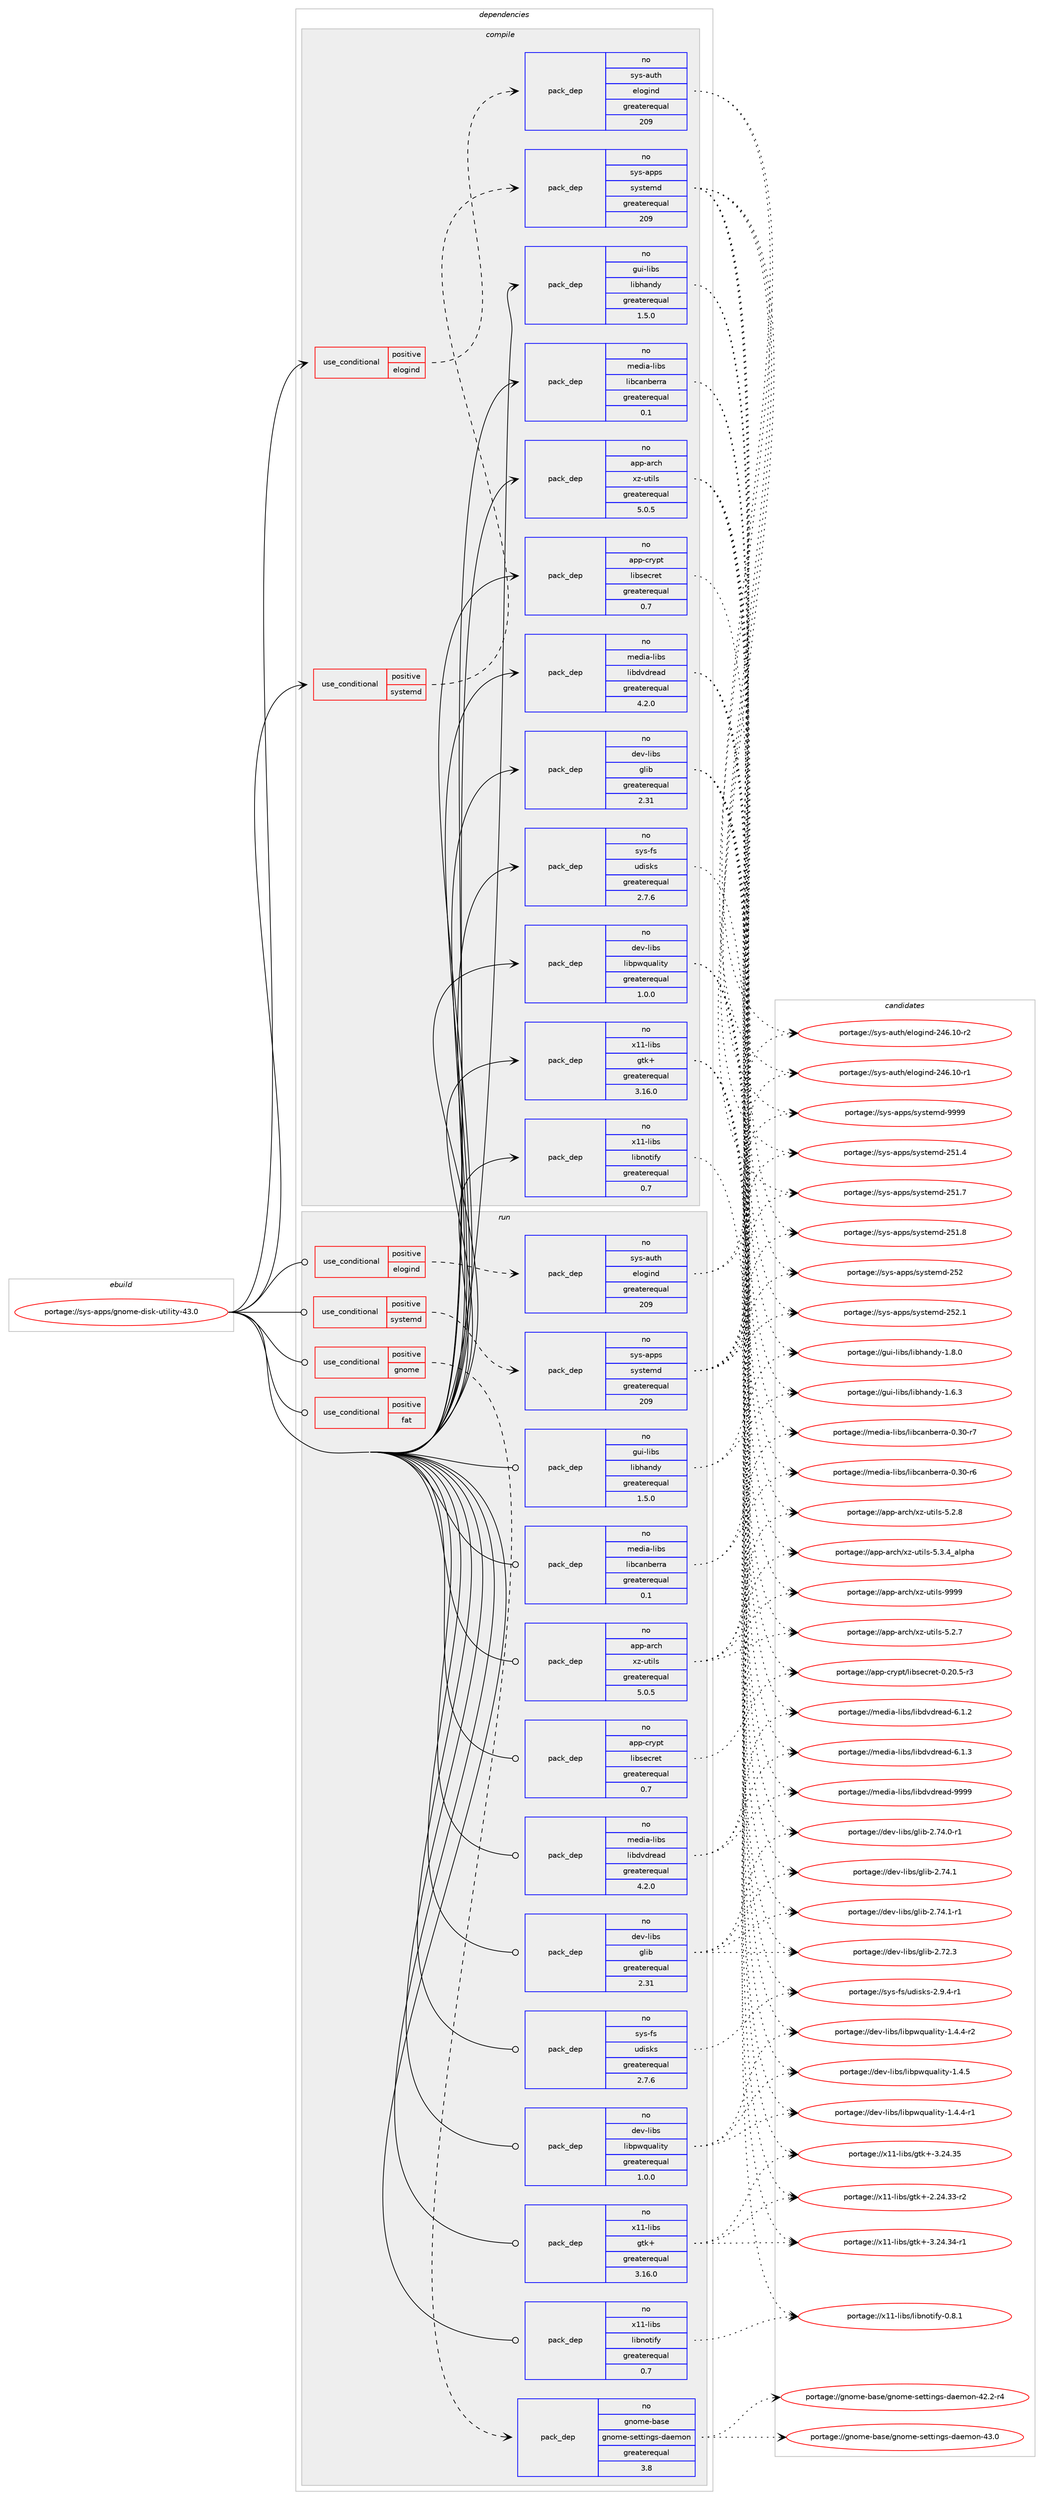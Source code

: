 digraph prolog {

# *************
# Graph options
# *************

newrank=true;
concentrate=true;
compound=true;
graph [rankdir=LR,fontname=Helvetica,fontsize=10,ranksep=1.5];#, ranksep=2.5, nodesep=0.2];
edge  [arrowhead=vee];
node  [fontname=Helvetica,fontsize=10];

# **********
# The ebuild
# **********

subgraph cluster_leftcol {
color=gray;
label=<<i>ebuild</i>>;
id [label="portage://sys-apps/gnome-disk-utility-43.0", color=red, width=4, href="../sys-apps/gnome-disk-utility-43.0.svg"];
}

# ****************
# The dependencies
# ****************

subgraph cluster_midcol {
color=gray;
label=<<i>dependencies</i>>;
subgraph cluster_compile {
fillcolor="#eeeeee";
style=filled;
label=<<i>compile</i>>;
subgraph cond64 {
dependency1167 [label=<<TABLE BORDER="0" CELLBORDER="1" CELLSPACING="0" CELLPADDING="4"><TR><TD ROWSPAN="3" CELLPADDING="10">use_conditional</TD></TR><TR><TD>positive</TD></TR><TR><TD>elogind</TD></TR></TABLE>>, shape=none, color=red];
subgraph pack1104 {
dependency1168 [label=<<TABLE BORDER="0" CELLBORDER="1" CELLSPACING="0" CELLPADDING="4" WIDTH="220"><TR><TD ROWSPAN="6" CELLPADDING="30">pack_dep</TD></TR><TR><TD WIDTH="110">no</TD></TR><TR><TD>sys-auth</TD></TR><TR><TD>elogind</TD></TR><TR><TD>greaterequal</TD></TR><TR><TD>209</TD></TR></TABLE>>, shape=none, color=blue];
}
dependency1167:e -> dependency1168:w [weight=20,style="dashed",arrowhead="vee"];
}
id:e -> dependency1167:w [weight=20,style="solid",arrowhead="vee"];
subgraph cond65 {
dependency1169 [label=<<TABLE BORDER="0" CELLBORDER="1" CELLSPACING="0" CELLPADDING="4"><TR><TD ROWSPAN="3" CELLPADDING="10">use_conditional</TD></TR><TR><TD>positive</TD></TR><TR><TD>systemd</TD></TR></TABLE>>, shape=none, color=red];
subgraph pack1105 {
dependency1170 [label=<<TABLE BORDER="0" CELLBORDER="1" CELLSPACING="0" CELLPADDING="4" WIDTH="220"><TR><TD ROWSPAN="6" CELLPADDING="30">pack_dep</TD></TR><TR><TD WIDTH="110">no</TD></TR><TR><TD>sys-apps</TD></TR><TR><TD>systemd</TD></TR><TR><TD>greaterequal</TD></TR><TR><TD>209</TD></TR></TABLE>>, shape=none, color=blue];
}
dependency1169:e -> dependency1170:w [weight=20,style="dashed",arrowhead="vee"];
}
id:e -> dependency1169:w [weight=20,style="solid",arrowhead="vee"];
subgraph pack1106 {
dependency1171 [label=<<TABLE BORDER="0" CELLBORDER="1" CELLSPACING="0" CELLPADDING="4" WIDTH="220"><TR><TD ROWSPAN="6" CELLPADDING="30">pack_dep</TD></TR><TR><TD WIDTH="110">no</TD></TR><TR><TD>app-arch</TD></TR><TR><TD>xz-utils</TD></TR><TR><TD>greaterequal</TD></TR><TR><TD>5.0.5</TD></TR></TABLE>>, shape=none, color=blue];
}
id:e -> dependency1171:w [weight=20,style="solid",arrowhead="vee"];
subgraph pack1107 {
dependency1172 [label=<<TABLE BORDER="0" CELLBORDER="1" CELLSPACING="0" CELLPADDING="4" WIDTH="220"><TR><TD ROWSPAN="6" CELLPADDING="30">pack_dep</TD></TR><TR><TD WIDTH="110">no</TD></TR><TR><TD>app-crypt</TD></TR><TR><TD>libsecret</TD></TR><TR><TD>greaterequal</TD></TR><TR><TD>0.7</TD></TR></TABLE>>, shape=none, color=blue];
}
id:e -> dependency1172:w [weight=20,style="solid",arrowhead="vee"];
subgraph pack1108 {
dependency1173 [label=<<TABLE BORDER="0" CELLBORDER="1" CELLSPACING="0" CELLPADDING="4" WIDTH="220"><TR><TD ROWSPAN="6" CELLPADDING="30">pack_dep</TD></TR><TR><TD WIDTH="110">no</TD></TR><TR><TD>dev-libs</TD></TR><TR><TD>glib</TD></TR><TR><TD>greaterequal</TD></TR><TR><TD>2.31</TD></TR></TABLE>>, shape=none, color=blue];
}
id:e -> dependency1173:w [weight=20,style="solid",arrowhead="vee"];
subgraph pack1109 {
dependency1174 [label=<<TABLE BORDER="0" CELLBORDER="1" CELLSPACING="0" CELLPADDING="4" WIDTH="220"><TR><TD ROWSPAN="6" CELLPADDING="30">pack_dep</TD></TR><TR><TD WIDTH="110">no</TD></TR><TR><TD>dev-libs</TD></TR><TR><TD>libpwquality</TD></TR><TR><TD>greaterequal</TD></TR><TR><TD>1.0.0</TD></TR></TABLE>>, shape=none, color=blue];
}
id:e -> dependency1174:w [weight=20,style="solid",arrowhead="vee"];
subgraph pack1110 {
dependency1175 [label=<<TABLE BORDER="0" CELLBORDER="1" CELLSPACING="0" CELLPADDING="4" WIDTH="220"><TR><TD ROWSPAN="6" CELLPADDING="30">pack_dep</TD></TR><TR><TD WIDTH="110">no</TD></TR><TR><TD>gui-libs</TD></TR><TR><TD>libhandy</TD></TR><TR><TD>greaterequal</TD></TR><TR><TD>1.5.0</TD></TR></TABLE>>, shape=none, color=blue];
}
id:e -> dependency1175:w [weight=20,style="solid",arrowhead="vee"];
subgraph pack1111 {
dependency1176 [label=<<TABLE BORDER="0" CELLBORDER="1" CELLSPACING="0" CELLPADDING="4" WIDTH="220"><TR><TD ROWSPAN="6" CELLPADDING="30">pack_dep</TD></TR><TR><TD WIDTH="110">no</TD></TR><TR><TD>media-libs</TD></TR><TR><TD>libcanberra</TD></TR><TR><TD>greaterequal</TD></TR><TR><TD>0.1</TD></TR></TABLE>>, shape=none, color=blue];
}
id:e -> dependency1176:w [weight=20,style="solid",arrowhead="vee"];
subgraph pack1112 {
dependency1177 [label=<<TABLE BORDER="0" CELLBORDER="1" CELLSPACING="0" CELLPADDING="4" WIDTH="220"><TR><TD ROWSPAN="6" CELLPADDING="30">pack_dep</TD></TR><TR><TD WIDTH="110">no</TD></TR><TR><TD>media-libs</TD></TR><TR><TD>libdvdread</TD></TR><TR><TD>greaterequal</TD></TR><TR><TD>4.2.0</TD></TR></TABLE>>, shape=none, color=blue];
}
id:e -> dependency1177:w [weight=20,style="solid",arrowhead="vee"];
subgraph pack1113 {
dependency1178 [label=<<TABLE BORDER="0" CELLBORDER="1" CELLSPACING="0" CELLPADDING="4" WIDTH="220"><TR><TD ROWSPAN="6" CELLPADDING="30">pack_dep</TD></TR><TR><TD WIDTH="110">no</TD></TR><TR><TD>sys-fs</TD></TR><TR><TD>udisks</TD></TR><TR><TD>greaterequal</TD></TR><TR><TD>2.7.6</TD></TR></TABLE>>, shape=none, color=blue];
}
id:e -> dependency1178:w [weight=20,style="solid",arrowhead="vee"];
subgraph pack1114 {
dependency1179 [label=<<TABLE BORDER="0" CELLBORDER="1" CELLSPACING="0" CELLPADDING="4" WIDTH="220"><TR><TD ROWSPAN="6" CELLPADDING="30">pack_dep</TD></TR><TR><TD WIDTH="110">no</TD></TR><TR><TD>x11-libs</TD></TR><TR><TD>gtk+</TD></TR><TR><TD>greaterequal</TD></TR><TR><TD>3.16.0</TD></TR></TABLE>>, shape=none, color=blue];
}
id:e -> dependency1179:w [weight=20,style="solid",arrowhead="vee"];
subgraph pack1115 {
dependency1180 [label=<<TABLE BORDER="0" CELLBORDER="1" CELLSPACING="0" CELLPADDING="4" WIDTH="220"><TR><TD ROWSPAN="6" CELLPADDING="30">pack_dep</TD></TR><TR><TD WIDTH="110">no</TD></TR><TR><TD>x11-libs</TD></TR><TR><TD>libnotify</TD></TR><TR><TD>greaterequal</TD></TR><TR><TD>0.7</TD></TR></TABLE>>, shape=none, color=blue];
}
id:e -> dependency1180:w [weight=20,style="solid",arrowhead="vee"];
}
subgraph cluster_compileandrun {
fillcolor="#eeeeee";
style=filled;
label=<<i>compile and run</i>>;
}
subgraph cluster_run {
fillcolor="#eeeeee";
style=filled;
label=<<i>run</i>>;
subgraph cond66 {
dependency1181 [label=<<TABLE BORDER="0" CELLBORDER="1" CELLSPACING="0" CELLPADDING="4"><TR><TD ROWSPAN="3" CELLPADDING="10">use_conditional</TD></TR><TR><TD>positive</TD></TR><TR><TD>elogind</TD></TR></TABLE>>, shape=none, color=red];
subgraph pack1116 {
dependency1182 [label=<<TABLE BORDER="0" CELLBORDER="1" CELLSPACING="0" CELLPADDING="4" WIDTH="220"><TR><TD ROWSPAN="6" CELLPADDING="30">pack_dep</TD></TR><TR><TD WIDTH="110">no</TD></TR><TR><TD>sys-auth</TD></TR><TR><TD>elogind</TD></TR><TR><TD>greaterequal</TD></TR><TR><TD>209</TD></TR></TABLE>>, shape=none, color=blue];
}
dependency1181:e -> dependency1182:w [weight=20,style="dashed",arrowhead="vee"];
}
id:e -> dependency1181:w [weight=20,style="solid",arrowhead="odot"];
subgraph cond67 {
dependency1183 [label=<<TABLE BORDER="0" CELLBORDER="1" CELLSPACING="0" CELLPADDING="4"><TR><TD ROWSPAN="3" CELLPADDING="10">use_conditional</TD></TR><TR><TD>positive</TD></TR><TR><TD>fat</TD></TR></TABLE>>, shape=none, color=red];
# *** BEGIN UNKNOWN DEPENDENCY TYPE (TODO) ***
# dependency1183 -> package_dependency(portage://sys-apps/gnome-disk-utility-43.0,run,no,sys-fs,dosfstools,none,[,,],[],[])
# *** END UNKNOWN DEPENDENCY TYPE (TODO) ***

}
id:e -> dependency1183:w [weight=20,style="solid",arrowhead="odot"];
subgraph cond68 {
dependency1184 [label=<<TABLE BORDER="0" CELLBORDER="1" CELLSPACING="0" CELLPADDING="4"><TR><TD ROWSPAN="3" CELLPADDING="10">use_conditional</TD></TR><TR><TD>positive</TD></TR><TR><TD>gnome</TD></TR></TABLE>>, shape=none, color=red];
subgraph pack1117 {
dependency1185 [label=<<TABLE BORDER="0" CELLBORDER="1" CELLSPACING="0" CELLPADDING="4" WIDTH="220"><TR><TD ROWSPAN="6" CELLPADDING="30">pack_dep</TD></TR><TR><TD WIDTH="110">no</TD></TR><TR><TD>gnome-base</TD></TR><TR><TD>gnome-settings-daemon</TD></TR><TR><TD>greaterequal</TD></TR><TR><TD>3.8</TD></TR></TABLE>>, shape=none, color=blue];
}
dependency1184:e -> dependency1185:w [weight=20,style="dashed",arrowhead="vee"];
}
id:e -> dependency1184:w [weight=20,style="solid",arrowhead="odot"];
subgraph cond69 {
dependency1186 [label=<<TABLE BORDER="0" CELLBORDER="1" CELLSPACING="0" CELLPADDING="4"><TR><TD ROWSPAN="3" CELLPADDING="10">use_conditional</TD></TR><TR><TD>positive</TD></TR><TR><TD>systemd</TD></TR></TABLE>>, shape=none, color=red];
subgraph pack1118 {
dependency1187 [label=<<TABLE BORDER="0" CELLBORDER="1" CELLSPACING="0" CELLPADDING="4" WIDTH="220"><TR><TD ROWSPAN="6" CELLPADDING="30">pack_dep</TD></TR><TR><TD WIDTH="110">no</TD></TR><TR><TD>sys-apps</TD></TR><TR><TD>systemd</TD></TR><TR><TD>greaterequal</TD></TR><TR><TD>209</TD></TR></TABLE>>, shape=none, color=blue];
}
dependency1186:e -> dependency1187:w [weight=20,style="dashed",arrowhead="vee"];
}
id:e -> dependency1186:w [weight=20,style="solid",arrowhead="odot"];
subgraph pack1119 {
dependency1188 [label=<<TABLE BORDER="0" CELLBORDER="1" CELLSPACING="0" CELLPADDING="4" WIDTH="220"><TR><TD ROWSPAN="6" CELLPADDING="30">pack_dep</TD></TR><TR><TD WIDTH="110">no</TD></TR><TR><TD>app-arch</TD></TR><TR><TD>xz-utils</TD></TR><TR><TD>greaterequal</TD></TR><TR><TD>5.0.5</TD></TR></TABLE>>, shape=none, color=blue];
}
id:e -> dependency1188:w [weight=20,style="solid",arrowhead="odot"];
subgraph pack1120 {
dependency1189 [label=<<TABLE BORDER="0" CELLBORDER="1" CELLSPACING="0" CELLPADDING="4" WIDTH="220"><TR><TD ROWSPAN="6" CELLPADDING="30">pack_dep</TD></TR><TR><TD WIDTH="110">no</TD></TR><TR><TD>app-crypt</TD></TR><TR><TD>libsecret</TD></TR><TR><TD>greaterequal</TD></TR><TR><TD>0.7</TD></TR></TABLE>>, shape=none, color=blue];
}
id:e -> dependency1189:w [weight=20,style="solid",arrowhead="odot"];
subgraph pack1121 {
dependency1190 [label=<<TABLE BORDER="0" CELLBORDER="1" CELLSPACING="0" CELLPADDING="4" WIDTH="220"><TR><TD ROWSPAN="6" CELLPADDING="30">pack_dep</TD></TR><TR><TD WIDTH="110">no</TD></TR><TR><TD>dev-libs</TD></TR><TR><TD>glib</TD></TR><TR><TD>greaterequal</TD></TR><TR><TD>2.31</TD></TR></TABLE>>, shape=none, color=blue];
}
id:e -> dependency1190:w [weight=20,style="solid",arrowhead="odot"];
subgraph pack1122 {
dependency1191 [label=<<TABLE BORDER="0" CELLBORDER="1" CELLSPACING="0" CELLPADDING="4" WIDTH="220"><TR><TD ROWSPAN="6" CELLPADDING="30">pack_dep</TD></TR><TR><TD WIDTH="110">no</TD></TR><TR><TD>dev-libs</TD></TR><TR><TD>libpwquality</TD></TR><TR><TD>greaterequal</TD></TR><TR><TD>1.0.0</TD></TR></TABLE>>, shape=none, color=blue];
}
id:e -> dependency1191:w [weight=20,style="solid",arrowhead="odot"];
subgraph pack1123 {
dependency1192 [label=<<TABLE BORDER="0" CELLBORDER="1" CELLSPACING="0" CELLPADDING="4" WIDTH="220"><TR><TD ROWSPAN="6" CELLPADDING="30">pack_dep</TD></TR><TR><TD WIDTH="110">no</TD></TR><TR><TD>gui-libs</TD></TR><TR><TD>libhandy</TD></TR><TR><TD>greaterequal</TD></TR><TR><TD>1.5.0</TD></TR></TABLE>>, shape=none, color=blue];
}
id:e -> dependency1192:w [weight=20,style="solid",arrowhead="odot"];
subgraph pack1124 {
dependency1193 [label=<<TABLE BORDER="0" CELLBORDER="1" CELLSPACING="0" CELLPADDING="4" WIDTH="220"><TR><TD ROWSPAN="6" CELLPADDING="30">pack_dep</TD></TR><TR><TD WIDTH="110">no</TD></TR><TR><TD>media-libs</TD></TR><TR><TD>libcanberra</TD></TR><TR><TD>greaterequal</TD></TR><TR><TD>0.1</TD></TR></TABLE>>, shape=none, color=blue];
}
id:e -> dependency1193:w [weight=20,style="solid",arrowhead="odot"];
subgraph pack1125 {
dependency1194 [label=<<TABLE BORDER="0" CELLBORDER="1" CELLSPACING="0" CELLPADDING="4" WIDTH="220"><TR><TD ROWSPAN="6" CELLPADDING="30">pack_dep</TD></TR><TR><TD WIDTH="110">no</TD></TR><TR><TD>media-libs</TD></TR><TR><TD>libdvdread</TD></TR><TR><TD>greaterequal</TD></TR><TR><TD>4.2.0</TD></TR></TABLE>>, shape=none, color=blue];
}
id:e -> dependency1194:w [weight=20,style="solid",arrowhead="odot"];
subgraph pack1126 {
dependency1195 [label=<<TABLE BORDER="0" CELLBORDER="1" CELLSPACING="0" CELLPADDING="4" WIDTH="220"><TR><TD ROWSPAN="6" CELLPADDING="30">pack_dep</TD></TR><TR><TD WIDTH="110">no</TD></TR><TR><TD>sys-fs</TD></TR><TR><TD>udisks</TD></TR><TR><TD>greaterequal</TD></TR><TR><TD>2.7.6</TD></TR></TABLE>>, shape=none, color=blue];
}
id:e -> dependency1195:w [weight=20,style="solid",arrowhead="odot"];
subgraph pack1127 {
dependency1196 [label=<<TABLE BORDER="0" CELLBORDER="1" CELLSPACING="0" CELLPADDING="4" WIDTH="220"><TR><TD ROWSPAN="6" CELLPADDING="30">pack_dep</TD></TR><TR><TD WIDTH="110">no</TD></TR><TR><TD>x11-libs</TD></TR><TR><TD>gtk+</TD></TR><TR><TD>greaterequal</TD></TR><TR><TD>3.16.0</TD></TR></TABLE>>, shape=none, color=blue];
}
id:e -> dependency1196:w [weight=20,style="solid",arrowhead="odot"];
subgraph pack1128 {
dependency1197 [label=<<TABLE BORDER="0" CELLBORDER="1" CELLSPACING="0" CELLPADDING="4" WIDTH="220"><TR><TD ROWSPAN="6" CELLPADDING="30">pack_dep</TD></TR><TR><TD WIDTH="110">no</TD></TR><TR><TD>x11-libs</TD></TR><TR><TD>libnotify</TD></TR><TR><TD>greaterequal</TD></TR><TR><TD>0.7</TD></TR></TABLE>>, shape=none, color=blue];
}
id:e -> dependency1197:w [weight=20,style="solid",arrowhead="odot"];
# *** BEGIN UNKNOWN DEPENDENCY TYPE (TODO) ***
# id -> package_dependency(portage://sys-apps/gnome-disk-utility-43.0,run,no,x11-themes,adwaita-icon-theme,none,[,,],[],[])
# *** END UNKNOWN DEPENDENCY TYPE (TODO) ***

}
}

# **************
# The candidates
# **************

subgraph cluster_choices {
rank=same;
color=gray;
label=<<i>candidates</i>>;

subgraph choice1104 {
color=black;
nodesep=1;
choice115121115459711711610447101108111103105110100455052544649484511449 [label="portage://sys-auth/elogind-246.10-r1", color=red, width=4,href="../sys-auth/elogind-246.10-r1.svg"];
choice115121115459711711610447101108111103105110100455052544649484511450 [label="portage://sys-auth/elogind-246.10-r2", color=red, width=4,href="../sys-auth/elogind-246.10-r2.svg"];
dependency1168:e -> choice115121115459711711610447101108111103105110100455052544649484511449:w [style=dotted,weight="100"];
dependency1168:e -> choice115121115459711711610447101108111103105110100455052544649484511450:w [style=dotted,weight="100"];
}
subgraph choice1105 {
color=black;
nodesep=1;
choice115121115459711211211547115121115116101109100455053494652 [label="portage://sys-apps/systemd-251.4", color=red, width=4,href="../sys-apps/systemd-251.4.svg"];
choice115121115459711211211547115121115116101109100455053494655 [label="portage://sys-apps/systemd-251.7", color=red, width=4,href="../sys-apps/systemd-251.7.svg"];
choice115121115459711211211547115121115116101109100455053494656 [label="portage://sys-apps/systemd-251.8", color=red, width=4,href="../sys-apps/systemd-251.8.svg"];
choice11512111545971121121154711512111511610110910045505350 [label="portage://sys-apps/systemd-252", color=red, width=4,href="../sys-apps/systemd-252.svg"];
choice115121115459711211211547115121115116101109100455053504649 [label="portage://sys-apps/systemd-252.1", color=red, width=4,href="../sys-apps/systemd-252.1.svg"];
choice1151211154597112112115471151211151161011091004557575757 [label="portage://sys-apps/systemd-9999", color=red, width=4,href="../sys-apps/systemd-9999.svg"];
dependency1170:e -> choice115121115459711211211547115121115116101109100455053494652:w [style=dotted,weight="100"];
dependency1170:e -> choice115121115459711211211547115121115116101109100455053494655:w [style=dotted,weight="100"];
dependency1170:e -> choice115121115459711211211547115121115116101109100455053494656:w [style=dotted,weight="100"];
dependency1170:e -> choice11512111545971121121154711512111511610110910045505350:w [style=dotted,weight="100"];
dependency1170:e -> choice115121115459711211211547115121115116101109100455053504649:w [style=dotted,weight="100"];
dependency1170:e -> choice1151211154597112112115471151211151161011091004557575757:w [style=dotted,weight="100"];
}
subgraph choice1106 {
color=black;
nodesep=1;
choice971121124597114991044712012245117116105108115455346504655 [label="portage://app-arch/xz-utils-5.2.7", color=red, width=4,href="../app-arch/xz-utils-5.2.7.svg"];
choice971121124597114991044712012245117116105108115455346504656 [label="portage://app-arch/xz-utils-5.2.8", color=red, width=4,href="../app-arch/xz-utils-5.2.8.svg"];
choice971121124597114991044712012245117116105108115455346514652959710811210497 [label="portage://app-arch/xz-utils-5.3.4_alpha", color=red, width=4,href="../app-arch/xz-utils-5.3.4_alpha.svg"];
choice9711211245971149910447120122451171161051081154557575757 [label="portage://app-arch/xz-utils-9999", color=red, width=4,href="../app-arch/xz-utils-9999.svg"];
dependency1171:e -> choice971121124597114991044712012245117116105108115455346504655:w [style=dotted,weight="100"];
dependency1171:e -> choice971121124597114991044712012245117116105108115455346504656:w [style=dotted,weight="100"];
dependency1171:e -> choice971121124597114991044712012245117116105108115455346514652959710811210497:w [style=dotted,weight="100"];
dependency1171:e -> choice9711211245971149910447120122451171161051081154557575757:w [style=dotted,weight="100"];
}
subgraph choice1107 {
color=black;
nodesep=1;
choice971121124599114121112116471081059811510199114101116454846504846534511451 [label="portage://app-crypt/libsecret-0.20.5-r3", color=red, width=4,href="../app-crypt/libsecret-0.20.5-r3.svg"];
dependency1172:e -> choice971121124599114121112116471081059811510199114101116454846504846534511451:w [style=dotted,weight="100"];
}
subgraph choice1108 {
color=black;
nodesep=1;
choice1001011184510810598115471031081059845504655504651 [label="portage://dev-libs/glib-2.72.3", color=red, width=4,href="../dev-libs/glib-2.72.3.svg"];
choice10010111845108105981154710310810598455046555246484511449 [label="portage://dev-libs/glib-2.74.0-r1", color=red, width=4,href="../dev-libs/glib-2.74.0-r1.svg"];
choice1001011184510810598115471031081059845504655524649 [label="portage://dev-libs/glib-2.74.1", color=red, width=4,href="../dev-libs/glib-2.74.1.svg"];
choice10010111845108105981154710310810598455046555246494511449 [label="portage://dev-libs/glib-2.74.1-r1", color=red, width=4,href="../dev-libs/glib-2.74.1-r1.svg"];
dependency1173:e -> choice1001011184510810598115471031081059845504655504651:w [style=dotted,weight="100"];
dependency1173:e -> choice10010111845108105981154710310810598455046555246484511449:w [style=dotted,weight="100"];
dependency1173:e -> choice1001011184510810598115471031081059845504655524649:w [style=dotted,weight="100"];
dependency1173:e -> choice10010111845108105981154710310810598455046555246494511449:w [style=dotted,weight="100"];
}
subgraph choice1109 {
color=black;
nodesep=1;
choice10010111845108105981154710810598112119113117971081051161214549465246524511449 [label="portage://dev-libs/libpwquality-1.4.4-r1", color=red, width=4,href="../dev-libs/libpwquality-1.4.4-r1.svg"];
choice10010111845108105981154710810598112119113117971081051161214549465246524511450 [label="portage://dev-libs/libpwquality-1.4.4-r2", color=red, width=4,href="../dev-libs/libpwquality-1.4.4-r2.svg"];
choice1001011184510810598115471081059811211911311797108105116121454946524653 [label="portage://dev-libs/libpwquality-1.4.5", color=red, width=4,href="../dev-libs/libpwquality-1.4.5.svg"];
dependency1174:e -> choice10010111845108105981154710810598112119113117971081051161214549465246524511449:w [style=dotted,weight="100"];
dependency1174:e -> choice10010111845108105981154710810598112119113117971081051161214549465246524511450:w [style=dotted,weight="100"];
dependency1174:e -> choice1001011184510810598115471081059811211911311797108105116121454946524653:w [style=dotted,weight="100"];
}
subgraph choice1110 {
color=black;
nodesep=1;
choice1031171054510810598115471081059810497110100121454946544651 [label="portage://gui-libs/libhandy-1.6.3", color=red, width=4,href="../gui-libs/libhandy-1.6.3.svg"];
choice1031171054510810598115471081059810497110100121454946564648 [label="portage://gui-libs/libhandy-1.8.0", color=red, width=4,href="../gui-libs/libhandy-1.8.0.svg"];
dependency1175:e -> choice1031171054510810598115471081059810497110100121454946544651:w [style=dotted,weight="100"];
dependency1175:e -> choice1031171054510810598115471081059810497110100121454946564648:w [style=dotted,weight="100"];
}
subgraph choice1111 {
color=black;
nodesep=1;
choice10910110010597451081059811547108105989997110981011141149745484651484511454 [label="portage://media-libs/libcanberra-0.30-r6", color=red, width=4,href="../media-libs/libcanberra-0.30-r6.svg"];
choice10910110010597451081059811547108105989997110981011141149745484651484511455 [label="portage://media-libs/libcanberra-0.30-r7", color=red, width=4,href="../media-libs/libcanberra-0.30-r7.svg"];
dependency1176:e -> choice10910110010597451081059811547108105989997110981011141149745484651484511454:w [style=dotted,weight="100"];
dependency1176:e -> choice10910110010597451081059811547108105989997110981011141149745484651484511455:w [style=dotted,weight="100"];
}
subgraph choice1112 {
color=black;
nodesep=1;
choice109101100105974510810598115471081059810011810011410197100455446494650 [label="portage://media-libs/libdvdread-6.1.2", color=red, width=4,href="../media-libs/libdvdread-6.1.2.svg"];
choice109101100105974510810598115471081059810011810011410197100455446494651 [label="portage://media-libs/libdvdread-6.1.3", color=red, width=4,href="../media-libs/libdvdread-6.1.3.svg"];
choice1091011001059745108105981154710810598100118100114101971004557575757 [label="portage://media-libs/libdvdread-9999", color=red, width=4,href="../media-libs/libdvdread-9999.svg"];
dependency1177:e -> choice109101100105974510810598115471081059810011810011410197100455446494650:w [style=dotted,weight="100"];
dependency1177:e -> choice109101100105974510810598115471081059810011810011410197100455446494651:w [style=dotted,weight="100"];
dependency1177:e -> choice1091011001059745108105981154710810598100118100114101971004557575757:w [style=dotted,weight="100"];
}
subgraph choice1113 {
color=black;
nodesep=1;
choice11512111545102115471171001051151071154550465746524511449 [label="portage://sys-fs/udisks-2.9.4-r1", color=red, width=4,href="../sys-fs/udisks-2.9.4-r1.svg"];
dependency1178:e -> choice11512111545102115471171001051151071154550465746524511449:w [style=dotted,weight="100"];
}
subgraph choice1114 {
color=black;
nodesep=1;
choice12049494510810598115471031161074345504650524651514511450 [label="portage://x11-libs/gtk+-2.24.33-r2", color=red, width=4,href="../x11-libs/gtk+-2.24.33-r2.svg"];
choice12049494510810598115471031161074345514650524651524511449 [label="portage://x11-libs/gtk+-3.24.34-r1", color=red, width=4,href="../x11-libs/gtk+-3.24.34-r1.svg"];
choice1204949451081059811547103116107434551465052465153 [label="portage://x11-libs/gtk+-3.24.35", color=red, width=4,href="../x11-libs/gtk+-3.24.35.svg"];
dependency1179:e -> choice12049494510810598115471031161074345504650524651514511450:w [style=dotted,weight="100"];
dependency1179:e -> choice12049494510810598115471031161074345514650524651524511449:w [style=dotted,weight="100"];
dependency1179:e -> choice1204949451081059811547103116107434551465052465153:w [style=dotted,weight="100"];
}
subgraph choice1115 {
color=black;
nodesep=1;
choice120494945108105981154710810598110111116105102121454846564649 [label="portage://x11-libs/libnotify-0.8.1", color=red, width=4,href="../x11-libs/libnotify-0.8.1.svg"];
dependency1180:e -> choice120494945108105981154710810598110111116105102121454846564649:w [style=dotted,weight="100"];
}
subgraph choice1116 {
color=black;
nodesep=1;
choice115121115459711711610447101108111103105110100455052544649484511449 [label="portage://sys-auth/elogind-246.10-r1", color=red, width=4,href="../sys-auth/elogind-246.10-r1.svg"];
choice115121115459711711610447101108111103105110100455052544649484511450 [label="portage://sys-auth/elogind-246.10-r2", color=red, width=4,href="../sys-auth/elogind-246.10-r2.svg"];
dependency1182:e -> choice115121115459711711610447101108111103105110100455052544649484511449:w [style=dotted,weight="100"];
dependency1182:e -> choice115121115459711711610447101108111103105110100455052544649484511450:w [style=dotted,weight="100"];
}
subgraph choice1117 {
color=black;
nodesep=1;
choice1031101111091014598971151014710311011110910145115101116116105110103115451009710110911111045525046504511452 [label="portage://gnome-base/gnome-settings-daemon-42.2-r4", color=red, width=4,href="../gnome-base/gnome-settings-daemon-42.2-r4.svg"];
choice103110111109101459897115101471031101111091014511510111611610511010311545100971011091111104552514648 [label="portage://gnome-base/gnome-settings-daemon-43.0", color=red, width=4,href="../gnome-base/gnome-settings-daemon-43.0.svg"];
dependency1185:e -> choice1031101111091014598971151014710311011110910145115101116116105110103115451009710110911111045525046504511452:w [style=dotted,weight="100"];
dependency1185:e -> choice103110111109101459897115101471031101111091014511510111611610511010311545100971011091111104552514648:w [style=dotted,weight="100"];
}
subgraph choice1118 {
color=black;
nodesep=1;
choice115121115459711211211547115121115116101109100455053494652 [label="portage://sys-apps/systemd-251.4", color=red, width=4,href="../sys-apps/systemd-251.4.svg"];
choice115121115459711211211547115121115116101109100455053494655 [label="portage://sys-apps/systemd-251.7", color=red, width=4,href="../sys-apps/systemd-251.7.svg"];
choice115121115459711211211547115121115116101109100455053494656 [label="portage://sys-apps/systemd-251.8", color=red, width=4,href="../sys-apps/systemd-251.8.svg"];
choice11512111545971121121154711512111511610110910045505350 [label="portage://sys-apps/systemd-252", color=red, width=4,href="../sys-apps/systemd-252.svg"];
choice115121115459711211211547115121115116101109100455053504649 [label="portage://sys-apps/systemd-252.1", color=red, width=4,href="../sys-apps/systemd-252.1.svg"];
choice1151211154597112112115471151211151161011091004557575757 [label="portage://sys-apps/systemd-9999", color=red, width=4,href="../sys-apps/systemd-9999.svg"];
dependency1187:e -> choice115121115459711211211547115121115116101109100455053494652:w [style=dotted,weight="100"];
dependency1187:e -> choice115121115459711211211547115121115116101109100455053494655:w [style=dotted,weight="100"];
dependency1187:e -> choice115121115459711211211547115121115116101109100455053494656:w [style=dotted,weight="100"];
dependency1187:e -> choice11512111545971121121154711512111511610110910045505350:w [style=dotted,weight="100"];
dependency1187:e -> choice115121115459711211211547115121115116101109100455053504649:w [style=dotted,weight="100"];
dependency1187:e -> choice1151211154597112112115471151211151161011091004557575757:w [style=dotted,weight="100"];
}
subgraph choice1119 {
color=black;
nodesep=1;
choice971121124597114991044712012245117116105108115455346504655 [label="portage://app-arch/xz-utils-5.2.7", color=red, width=4,href="../app-arch/xz-utils-5.2.7.svg"];
choice971121124597114991044712012245117116105108115455346504656 [label="portage://app-arch/xz-utils-5.2.8", color=red, width=4,href="../app-arch/xz-utils-5.2.8.svg"];
choice971121124597114991044712012245117116105108115455346514652959710811210497 [label="portage://app-arch/xz-utils-5.3.4_alpha", color=red, width=4,href="../app-arch/xz-utils-5.3.4_alpha.svg"];
choice9711211245971149910447120122451171161051081154557575757 [label="portage://app-arch/xz-utils-9999", color=red, width=4,href="../app-arch/xz-utils-9999.svg"];
dependency1188:e -> choice971121124597114991044712012245117116105108115455346504655:w [style=dotted,weight="100"];
dependency1188:e -> choice971121124597114991044712012245117116105108115455346504656:w [style=dotted,weight="100"];
dependency1188:e -> choice971121124597114991044712012245117116105108115455346514652959710811210497:w [style=dotted,weight="100"];
dependency1188:e -> choice9711211245971149910447120122451171161051081154557575757:w [style=dotted,weight="100"];
}
subgraph choice1120 {
color=black;
nodesep=1;
choice971121124599114121112116471081059811510199114101116454846504846534511451 [label="portage://app-crypt/libsecret-0.20.5-r3", color=red, width=4,href="../app-crypt/libsecret-0.20.5-r3.svg"];
dependency1189:e -> choice971121124599114121112116471081059811510199114101116454846504846534511451:w [style=dotted,weight="100"];
}
subgraph choice1121 {
color=black;
nodesep=1;
choice1001011184510810598115471031081059845504655504651 [label="portage://dev-libs/glib-2.72.3", color=red, width=4,href="../dev-libs/glib-2.72.3.svg"];
choice10010111845108105981154710310810598455046555246484511449 [label="portage://dev-libs/glib-2.74.0-r1", color=red, width=4,href="../dev-libs/glib-2.74.0-r1.svg"];
choice1001011184510810598115471031081059845504655524649 [label="portage://dev-libs/glib-2.74.1", color=red, width=4,href="../dev-libs/glib-2.74.1.svg"];
choice10010111845108105981154710310810598455046555246494511449 [label="portage://dev-libs/glib-2.74.1-r1", color=red, width=4,href="../dev-libs/glib-2.74.1-r1.svg"];
dependency1190:e -> choice1001011184510810598115471031081059845504655504651:w [style=dotted,weight="100"];
dependency1190:e -> choice10010111845108105981154710310810598455046555246484511449:w [style=dotted,weight="100"];
dependency1190:e -> choice1001011184510810598115471031081059845504655524649:w [style=dotted,weight="100"];
dependency1190:e -> choice10010111845108105981154710310810598455046555246494511449:w [style=dotted,weight="100"];
}
subgraph choice1122 {
color=black;
nodesep=1;
choice10010111845108105981154710810598112119113117971081051161214549465246524511449 [label="portage://dev-libs/libpwquality-1.4.4-r1", color=red, width=4,href="../dev-libs/libpwquality-1.4.4-r1.svg"];
choice10010111845108105981154710810598112119113117971081051161214549465246524511450 [label="portage://dev-libs/libpwquality-1.4.4-r2", color=red, width=4,href="../dev-libs/libpwquality-1.4.4-r2.svg"];
choice1001011184510810598115471081059811211911311797108105116121454946524653 [label="portage://dev-libs/libpwquality-1.4.5", color=red, width=4,href="../dev-libs/libpwquality-1.4.5.svg"];
dependency1191:e -> choice10010111845108105981154710810598112119113117971081051161214549465246524511449:w [style=dotted,weight="100"];
dependency1191:e -> choice10010111845108105981154710810598112119113117971081051161214549465246524511450:w [style=dotted,weight="100"];
dependency1191:e -> choice1001011184510810598115471081059811211911311797108105116121454946524653:w [style=dotted,weight="100"];
}
subgraph choice1123 {
color=black;
nodesep=1;
choice1031171054510810598115471081059810497110100121454946544651 [label="portage://gui-libs/libhandy-1.6.3", color=red, width=4,href="../gui-libs/libhandy-1.6.3.svg"];
choice1031171054510810598115471081059810497110100121454946564648 [label="portage://gui-libs/libhandy-1.8.0", color=red, width=4,href="../gui-libs/libhandy-1.8.0.svg"];
dependency1192:e -> choice1031171054510810598115471081059810497110100121454946544651:w [style=dotted,weight="100"];
dependency1192:e -> choice1031171054510810598115471081059810497110100121454946564648:w [style=dotted,weight="100"];
}
subgraph choice1124 {
color=black;
nodesep=1;
choice10910110010597451081059811547108105989997110981011141149745484651484511454 [label="portage://media-libs/libcanberra-0.30-r6", color=red, width=4,href="../media-libs/libcanberra-0.30-r6.svg"];
choice10910110010597451081059811547108105989997110981011141149745484651484511455 [label="portage://media-libs/libcanberra-0.30-r7", color=red, width=4,href="../media-libs/libcanberra-0.30-r7.svg"];
dependency1193:e -> choice10910110010597451081059811547108105989997110981011141149745484651484511454:w [style=dotted,weight="100"];
dependency1193:e -> choice10910110010597451081059811547108105989997110981011141149745484651484511455:w [style=dotted,weight="100"];
}
subgraph choice1125 {
color=black;
nodesep=1;
choice109101100105974510810598115471081059810011810011410197100455446494650 [label="portage://media-libs/libdvdread-6.1.2", color=red, width=4,href="../media-libs/libdvdread-6.1.2.svg"];
choice109101100105974510810598115471081059810011810011410197100455446494651 [label="portage://media-libs/libdvdread-6.1.3", color=red, width=4,href="../media-libs/libdvdread-6.1.3.svg"];
choice1091011001059745108105981154710810598100118100114101971004557575757 [label="portage://media-libs/libdvdread-9999", color=red, width=4,href="../media-libs/libdvdread-9999.svg"];
dependency1194:e -> choice109101100105974510810598115471081059810011810011410197100455446494650:w [style=dotted,weight="100"];
dependency1194:e -> choice109101100105974510810598115471081059810011810011410197100455446494651:w [style=dotted,weight="100"];
dependency1194:e -> choice1091011001059745108105981154710810598100118100114101971004557575757:w [style=dotted,weight="100"];
}
subgraph choice1126 {
color=black;
nodesep=1;
choice11512111545102115471171001051151071154550465746524511449 [label="portage://sys-fs/udisks-2.9.4-r1", color=red, width=4,href="../sys-fs/udisks-2.9.4-r1.svg"];
dependency1195:e -> choice11512111545102115471171001051151071154550465746524511449:w [style=dotted,weight="100"];
}
subgraph choice1127 {
color=black;
nodesep=1;
choice12049494510810598115471031161074345504650524651514511450 [label="portage://x11-libs/gtk+-2.24.33-r2", color=red, width=4,href="../x11-libs/gtk+-2.24.33-r2.svg"];
choice12049494510810598115471031161074345514650524651524511449 [label="portage://x11-libs/gtk+-3.24.34-r1", color=red, width=4,href="../x11-libs/gtk+-3.24.34-r1.svg"];
choice1204949451081059811547103116107434551465052465153 [label="portage://x11-libs/gtk+-3.24.35", color=red, width=4,href="../x11-libs/gtk+-3.24.35.svg"];
dependency1196:e -> choice12049494510810598115471031161074345504650524651514511450:w [style=dotted,weight="100"];
dependency1196:e -> choice12049494510810598115471031161074345514650524651524511449:w [style=dotted,weight="100"];
dependency1196:e -> choice1204949451081059811547103116107434551465052465153:w [style=dotted,weight="100"];
}
subgraph choice1128 {
color=black;
nodesep=1;
choice120494945108105981154710810598110111116105102121454846564649 [label="portage://x11-libs/libnotify-0.8.1", color=red, width=4,href="../x11-libs/libnotify-0.8.1.svg"];
dependency1197:e -> choice120494945108105981154710810598110111116105102121454846564649:w [style=dotted,weight="100"];
}
}

}
